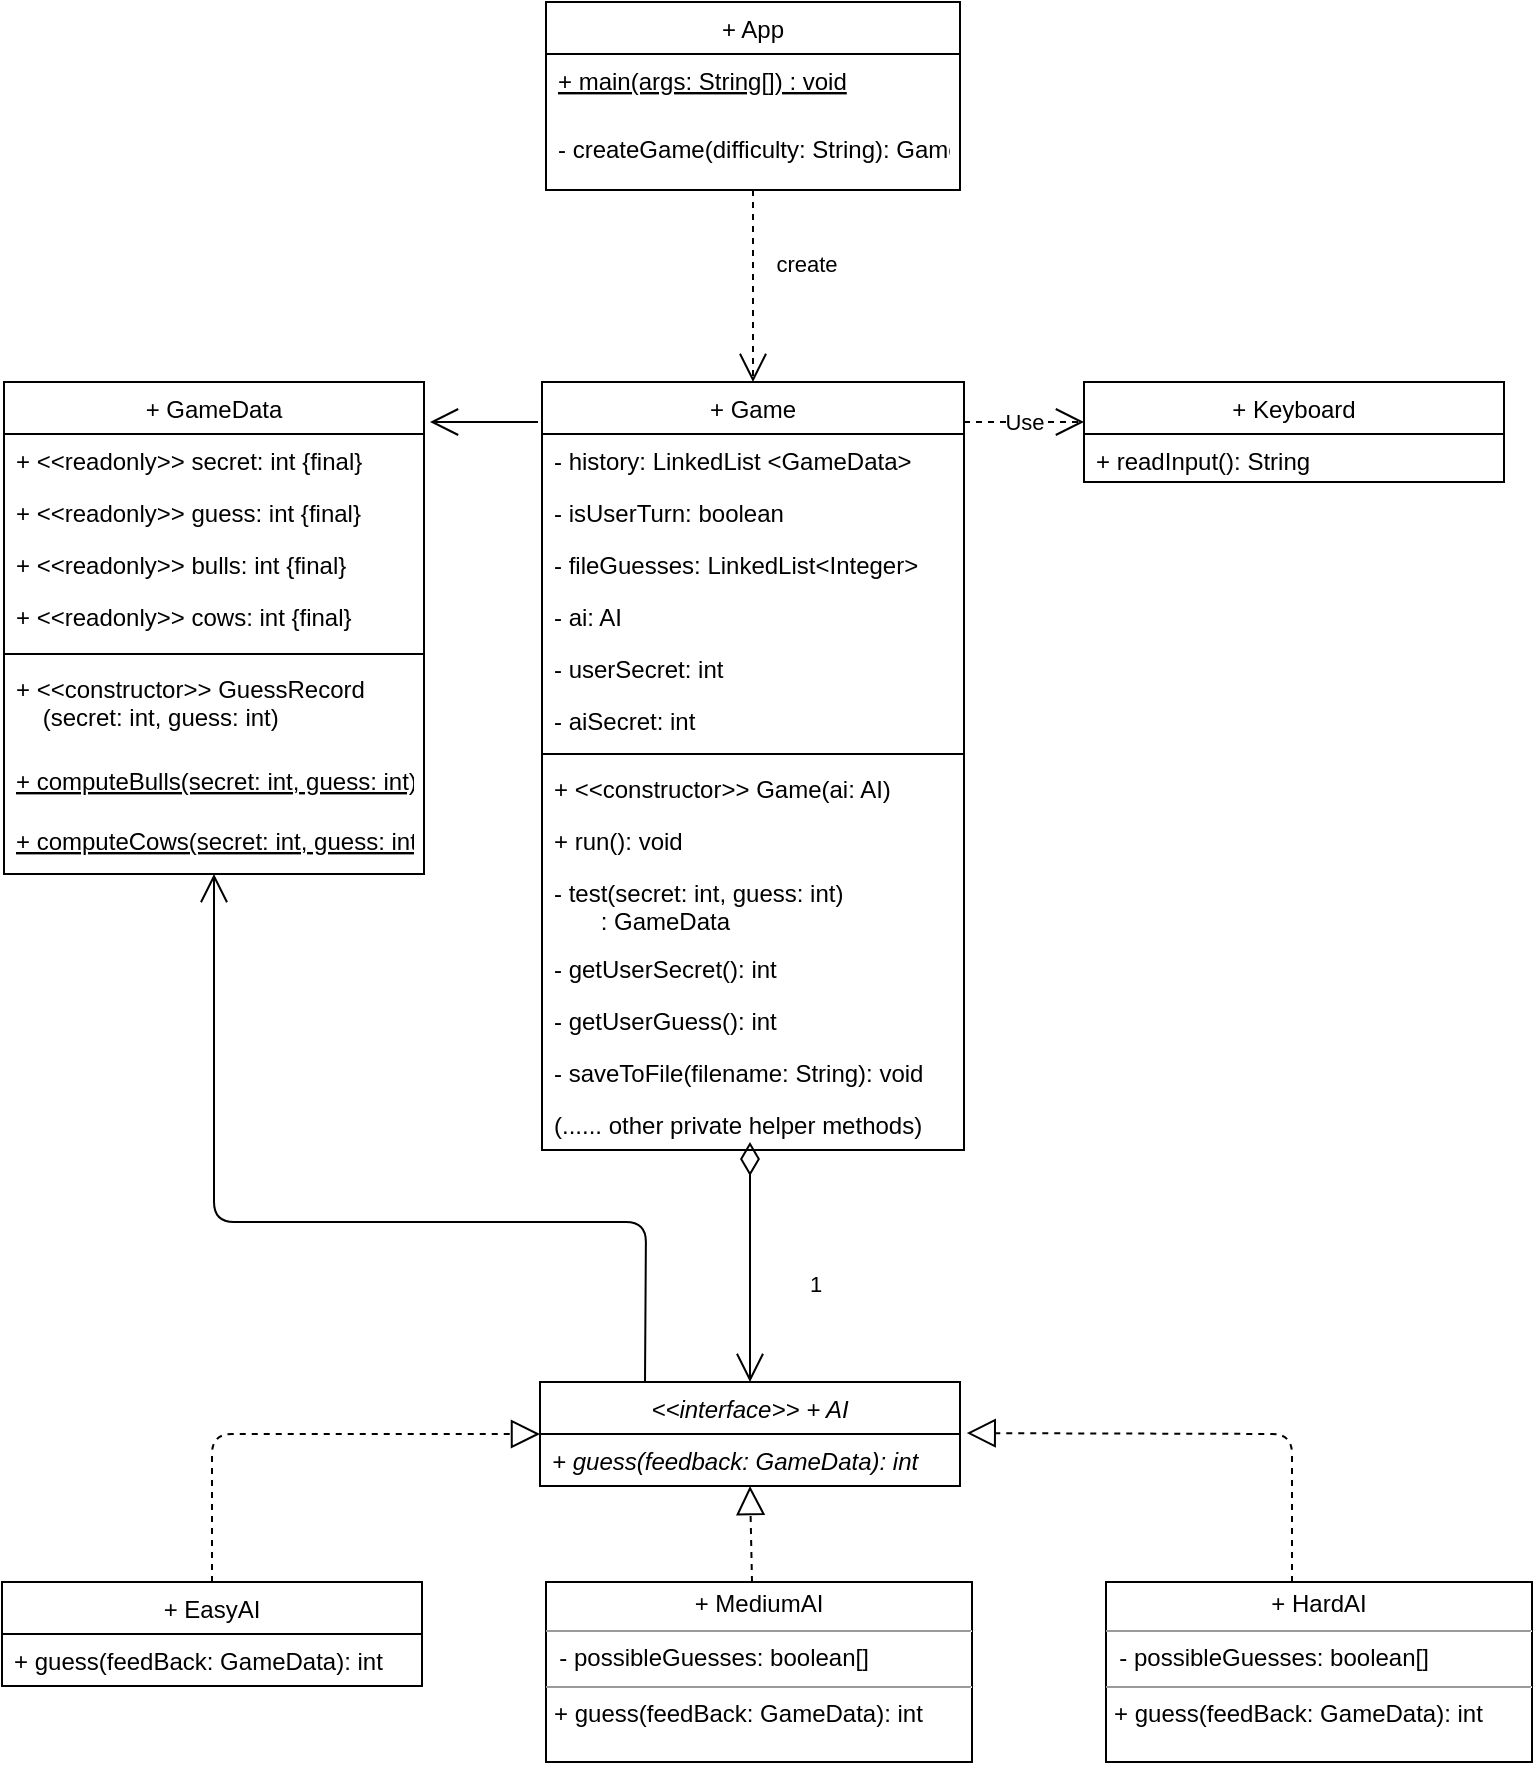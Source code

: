 <mxfile version="12.8.6" type="device"><diagram id="C5RBs43oDa-KdzZeNtuy" name="Page-1"><mxGraphModel dx="782" dy="408" grid="1" gridSize="10" guides="1" tooltips="1" connect="1" arrows="1" fold="1" page="1" pageScale="1" pageWidth="827" pageHeight="1169" math="0" shadow="0"><root><mxCell id="WIyWlLk6GJQsqaUBKTNV-0"/><mxCell id="WIyWlLk6GJQsqaUBKTNV-1" parent="WIyWlLk6GJQsqaUBKTNV-0"/><mxCell id="kWmoKE9TisJF7FGvvS0f-0" value="+ App" style="swimlane;fontStyle=0;childLayout=stackLayout;horizontal=1;startSize=26;fillColor=none;horizontalStack=0;resizeParent=1;resizeParentMax=0;resizeLast=0;collapsible=1;marginBottom=0;" vertex="1" parent="WIyWlLk6GJQsqaUBKTNV-1"><mxGeometry x="310" y="160" width="207" height="94" as="geometry"/></mxCell><mxCell id="kWmoKE9TisJF7FGvvS0f-1" value="+ main(args: String[]) : void" style="text;strokeColor=none;fillColor=none;align=left;verticalAlign=top;spacingLeft=4;spacingRight=4;overflow=hidden;rotatable=0;points=[[0,0.5],[1,0.5]];portConstraint=eastwest;fontStyle=4" vertex="1" parent="kWmoKE9TisJF7FGvvS0f-0"><mxGeometry y="26" width="207" height="34" as="geometry"/></mxCell><mxCell id="kWmoKE9TisJF7FGvvS0f-14" value="- createGame(difficulty: String): Game" style="text;strokeColor=none;fillColor=none;align=left;verticalAlign=top;spacingLeft=4;spacingRight=4;overflow=hidden;rotatable=0;points=[[0,0.5],[1,0.5]];portConstraint=eastwest;fontStyle=0" vertex="1" parent="kWmoKE9TisJF7FGvvS0f-0"><mxGeometry y="60" width="207" height="34" as="geometry"/></mxCell><mxCell id="kWmoKE9TisJF7FGvvS0f-68" value="+ GameData" style="swimlane;fontStyle=0;align=center;verticalAlign=top;childLayout=stackLayout;horizontal=1;startSize=26;horizontalStack=0;resizeParent=1;resizeParentMax=0;resizeLast=0;collapsible=1;marginBottom=0;" vertex="1" parent="WIyWlLk6GJQsqaUBKTNV-1"><mxGeometry x="39" y="350" width="210" height="246" as="geometry"/></mxCell><mxCell id="kWmoKE9TisJF7FGvvS0f-109" value="+ &lt;&lt;readonly&gt;&gt; secret: int {final}" style="text;strokeColor=none;fillColor=none;align=left;verticalAlign=top;spacingLeft=4;spacingRight=4;overflow=hidden;rotatable=0;points=[[0,0.5],[1,0.5]];portConstraint=eastwest;" vertex="1" parent="kWmoKE9TisJF7FGvvS0f-68"><mxGeometry y="26" width="210" height="26" as="geometry"/></mxCell><mxCell id="kWmoKE9TisJF7FGvvS0f-79" value="+ &lt;&lt;readonly&gt;&gt; guess: int {final}" style="text;strokeColor=none;fillColor=none;align=left;verticalAlign=top;spacingLeft=4;spacingRight=4;overflow=hidden;rotatable=0;points=[[0,0.5],[1,0.5]];portConstraint=eastwest;" vertex="1" parent="kWmoKE9TisJF7FGvvS0f-68"><mxGeometry y="52" width="210" height="26" as="geometry"/></mxCell><mxCell id="kWmoKE9TisJF7FGvvS0f-26" value="+ &lt;&lt;readonly&gt;&gt; bulls: int {final}" style="text;strokeColor=none;fillColor=none;align=left;verticalAlign=top;spacingLeft=4;spacingRight=4;overflow=hidden;rotatable=0;points=[[0,0.5],[1,0.5]];portConstraint=eastwest;" vertex="1" parent="kWmoKE9TisJF7FGvvS0f-68"><mxGeometry y="78" width="210" height="26" as="geometry"/></mxCell><mxCell id="kWmoKE9TisJF7FGvvS0f-27" value="+ &lt;&lt;readonly&gt;&gt; cows: int {final}" style="text;strokeColor=none;fillColor=none;align=left;verticalAlign=top;spacingLeft=4;spacingRight=4;overflow=hidden;rotatable=0;points=[[0,0.5],[1,0.5]];portConstraint=eastwest;" vertex="1" parent="kWmoKE9TisJF7FGvvS0f-68"><mxGeometry y="104" width="210" height="28" as="geometry"/></mxCell><mxCell id="kWmoKE9TisJF7FGvvS0f-70" value="" style="line;strokeWidth=1;fillColor=none;align=left;verticalAlign=middle;spacingTop=-1;spacingLeft=3;spacingRight=3;rotatable=0;labelPosition=right;points=[];portConstraint=eastwest;" vertex="1" parent="kWmoKE9TisJF7FGvvS0f-68"><mxGeometry y="132" width="210" height="8" as="geometry"/></mxCell><mxCell id="kWmoKE9TisJF7FGvvS0f-107" value="+ &lt;&lt;constructor&gt;&gt; GuessRecord&#xA;    (secret: int, guess: int)" style="text;strokeColor=none;fillColor=none;align=left;verticalAlign=top;spacingLeft=4;spacingRight=4;overflow=hidden;rotatable=0;points=[[0,0.5],[1,0.5]];portConstraint=eastwest;" vertex="1" parent="kWmoKE9TisJF7FGvvS0f-68"><mxGeometry y="140" width="210" height="46" as="geometry"/></mxCell><mxCell id="kWmoKE9TisJF7FGvvS0f-108" value="+ computeBulls(secret: int, guess: int)" style="text;strokeColor=none;fillColor=none;align=left;verticalAlign=top;spacingLeft=4;spacingRight=4;overflow=hidden;rotatable=0;points=[[0,0.5],[1,0.5]];portConstraint=eastwest;fontStyle=4" vertex="1" parent="kWmoKE9TisJF7FGvvS0f-68"><mxGeometry y="186" width="210" height="30" as="geometry"/></mxCell><mxCell id="kWmoKE9TisJF7FGvvS0f-25" value="+ computeCows(secret: int, guess: int)" style="text;strokeColor=none;fillColor=none;align=left;verticalAlign=top;spacingLeft=4;spacingRight=4;overflow=hidden;rotatable=0;points=[[0,0.5],[1,0.5]];portConstraint=eastwest;fontStyle=4" vertex="1" parent="kWmoKE9TisJF7FGvvS0f-68"><mxGeometry y="216" width="210" height="30" as="geometry"/></mxCell><mxCell id="kWmoKE9TisJF7FGvvS0f-72" value="+ Game" style="swimlane;fontStyle=0;align=center;verticalAlign=top;childLayout=stackLayout;horizontal=1;startSize=26;horizontalStack=0;resizeParent=1;resizeParentMax=0;resizeLast=0;collapsible=1;marginBottom=0;" vertex="1" parent="WIyWlLk6GJQsqaUBKTNV-1"><mxGeometry x="308" y="350" width="211" height="384" as="geometry"/></mxCell><mxCell id="kWmoKE9TisJF7FGvvS0f-73" value="- history: LinkedList &lt;GameData&gt;" style="text;strokeColor=none;fillColor=none;align=left;verticalAlign=top;spacingLeft=4;spacingRight=4;overflow=hidden;rotatable=0;points=[[0,0.5],[1,0.5]];portConstraint=eastwest;" vertex="1" parent="kWmoKE9TisJF7FGvvS0f-72"><mxGeometry y="26" width="211" height="26" as="geometry"/></mxCell><mxCell id="kWmoKE9TisJF7FGvvS0f-81" value="- isUserTurn: boolean" style="text;strokeColor=none;fillColor=none;align=left;verticalAlign=top;spacingLeft=4;spacingRight=4;overflow=hidden;rotatable=0;points=[[0,0.5],[1,0.5]];portConstraint=eastwest;" vertex="1" parent="kWmoKE9TisJF7FGvvS0f-72"><mxGeometry y="52" width="211" height="26" as="geometry"/></mxCell><mxCell id="kWmoKE9TisJF7FGvvS0f-82" value="- fileGuesses: LinkedList&lt;Integer&gt;" style="text;strokeColor=none;fillColor=none;align=left;verticalAlign=top;spacingLeft=4;spacingRight=4;overflow=hidden;rotatable=0;points=[[0,0.5],[1,0.5]];portConstraint=eastwest;" vertex="1" parent="kWmoKE9TisJF7FGvvS0f-72"><mxGeometry y="78" width="211" height="26" as="geometry"/></mxCell><mxCell id="kWmoKE9TisJF7FGvvS0f-97" value="- ai: AI" style="text;strokeColor=none;fillColor=none;align=left;verticalAlign=top;spacingLeft=4;spacingRight=4;overflow=hidden;rotatable=0;points=[[0,0.5],[1,0.5]];portConstraint=eastwest;" vertex="1" parent="kWmoKE9TisJF7FGvvS0f-72"><mxGeometry y="104" width="211" height="26" as="geometry"/></mxCell><mxCell id="kWmoKE9TisJF7FGvvS0f-102" value="- userSecret: int" style="text;strokeColor=none;fillColor=none;align=left;verticalAlign=top;spacingLeft=4;spacingRight=4;overflow=hidden;rotatable=0;points=[[0,0.5],[1,0.5]];portConstraint=eastwest;" vertex="1" parent="kWmoKE9TisJF7FGvvS0f-72"><mxGeometry y="130" width="211" height="26" as="geometry"/></mxCell><mxCell id="kWmoKE9TisJF7FGvvS0f-103" value="- aiSecret: int" style="text;strokeColor=none;fillColor=none;align=left;verticalAlign=top;spacingLeft=4;spacingRight=4;overflow=hidden;rotatable=0;points=[[0,0.5],[1,0.5]];portConstraint=eastwest;" vertex="1" parent="kWmoKE9TisJF7FGvvS0f-72"><mxGeometry y="156" width="211" height="26" as="geometry"/></mxCell><mxCell id="kWmoKE9TisJF7FGvvS0f-74" value="" style="line;strokeWidth=1;fillColor=none;align=left;verticalAlign=middle;spacingTop=-1;spacingLeft=3;spacingRight=3;rotatable=0;labelPosition=right;points=[];portConstraint=eastwest;" vertex="1" parent="kWmoKE9TisJF7FGvvS0f-72"><mxGeometry y="182" width="211" height="8" as="geometry"/></mxCell><mxCell id="kWmoKE9TisJF7FGvvS0f-5" value="+ &lt;&lt;constructor&gt;&gt; Game(ai: AI)" style="text;strokeColor=none;fillColor=none;align=left;verticalAlign=top;spacingLeft=4;spacingRight=4;overflow=hidden;rotatable=0;points=[[0,0.5],[1,0.5]];portConstraint=eastwest;" vertex="1" parent="kWmoKE9TisJF7FGvvS0f-72"><mxGeometry y="190" width="211" height="26" as="geometry"/></mxCell><mxCell id="kWmoKE9TisJF7FGvvS0f-15" value="+ run(): void" style="text;strokeColor=none;fillColor=none;align=left;verticalAlign=top;spacingLeft=4;spacingRight=4;overflow=hidden;rotatable=0;points=[[0,0.5],[1,0.5]];portConstraint=eastwest;" vertex="1" parent="kWmoKE9TisJF7FGvvS0f-72"><mxGeometry y="216" width="211" height="26" as="geometry"/></mxCell><mxCell id="kWmoKE9TisJF7FGvvS0f-83" value="- test(secret: int, guess: int)&#xA;       : GameData" style="text;strokeColor=none;fillColor=none;align=left;verticalAlign=top;spacingLeft=4;spacingRight=4;overflow=hidden;rotatable=0;points=[[0,0.5],[1,0.5]];portConstraint=eastwest;" vertex="1" parent="kWmoKE9TisJF7FGvvS0f-72"><mxGeometry y="242" width="211" height="38" as="geometry"/></mxCell><mxCell id="kWmoKE9TisJF7FGvvS0f-54" value="- getUserSecret(): int" style="text;strokeColor=none;fillColor=none;align=left;verticalAlign=top;spacingLeft=4;spacingRight=4;overflow=hidden;rotatable=0;points=[[0,0.5],[1,0.5]];portConstraint=eastwest;" vertex="1" parent="kWmoKE9TisJF7FGvvS0f-72"><mxGeometry y="280" width="211" height="26" as="geometry"/></mxCell><mxCell id="kWmoKE9TisJF7FGvvS0f-57" value="- getUserGuess(): int" style="text;strokeColor=none;fillColor=none;align=left;verticalAlign=top;spacingLeft=4;spacingRight=4;overflow=hidden;rotatable=0;points=[[0,0.5],[1,0.5]];portConstraint=eastwest;" vertex="1" parent="kWmoKE9TisJF7FGvvS0f-72"><mxGeometry y="306" width="211" height="26" as="geometry"/></mxCell><mxCell id="kWmoKE9TisJF7FGvvS0f-59" value="- saveToFile(filename: String): void" style="text;strokeColor=none;fillColor=none;align=left;verticalAlign=top;spacingLeft=4;spacingRight=4;overflow=hidden;rotatable=0;points=[[0,0.5],[1,0.5]];portConstraint=eastwest;" vertex="1" parent="kWmoKE9TisJF7FGvvS0f-72"><mxGeometry y="332" width="211" height="26" as="geometry"/></mxCell><mxCell id="kWmoKE9TisJF7FGvvS0f-84" value="(...... other private helper methods)" style="text;strokeColor=none;fillColor=none;align=left;verticalAlign=top;spacingLeft=4;spacingRight=4;overflow=hidden;rotatable=0;points=[[0,0.5],[1,0.5]];portConstraint=eastwest;" vertex="1" parent="kWmoKE9TisJF7FGvvS0f-72"><mxGeometry y="358" width="211" height="26" as="geometry"/></mxCell><mxCell id="kWmoKE9TisJF7FGvvS0f-60" value="+ Keyboard" style="swimlane;fontStyle=0;childLayout=stackLayout;horizontal=1;startSize=26;fillColor=none;horizontalStack=0;resizeParent=1;resizeParentMax=0;resizeLast=0;collapsible=1;marginBottom=0;" vertex="1" parent="WIyWlLk6GJQsqaUBKTNV-1"><mxGeometry x="579" y="350" width="210" height="50" as="geometry"/></mxCell><mxCell id="kWmoKE9TisJF7FGvvS0f-61" value="+ readInput(): String" style="text;strokeColor=none;fillColor=none;align=left;verticalAlign=top;spacingLeft=4;spacingRight=4;overflow=hidden;rotatable=0;points=[[0,0.5],[1,0.5]];portConstraint=eastwest;" vertex="1" parent="kWmoKE9TisJF7FGvvS0f-60"><mxGeometry y="26" width="210" height="24" as="geometry"/></mxCell><mxCell id="kWmoKE9TisJF7FGvvS0f-33" value="&lt;&lt;interface&gt;&gt; + AI" style="swimlane;fontStyle=2;childLayout=stackLayout;horizontal=1;startSize=26;fillColor=none;horizontalStack=0;resizeParent=1;resizeParentMax=0;resizeLast=0;collapsible=1;marginBottom=0;" vertex="1" parent="WIyWlLk6GJQsqaUBKTNV-1"><mxGeometry x="307" y="850" width="210" height="52" as="geometry"/></mxCell><mxCell id="kWmoKE9TisJF7FGvvS0f-34" value="+ guess(feedback: GameData): int" style="text;strokeColor=none;fillColor=none;align=left;verticalAlign=top;spacingLeft=4;spacingRight=4;overflow=hidden;rotatable=0;points=[[0,0.5],[1,0.5]];portConstraint=eastwest;fontStyle=2" vertex="1" parent="kWmoKE9TisJF7FGvvS0f-33"><mxGeometry y="26" width="210" height="26" as="geometry"/></mxCell><mxCell id="kWmoKE9TisJF7FGvvS0f-41" value="+ EasyAI" style="swimlane;fontStyle=0;childLayout=stackLayout;horizontal=1;startSize=26;fillColor=none;horizontalStack=0;resizeParent=1;resizeParentMax=0;resizeLast=0;collapsible=1;marginBottom=0;" vertex="1" parent="WIyWlLk6GJQsqaUBKTNV-1"><mxGeometry x="38" y="950" width="210" height="52" as="geometry"/></mxCell><mxCell id="kWmoKE9TisJF7FGvvS0f-42" value="+ guess(feedBack: GameData): int" style="text;strokeColor=none;fillColor=none;align=left;verticalAlign=top;spacingLeft=4;spacingRight=4;overflow=hidden;rotatable=0;points=[[0,0.5],[1,0.5]];portConstraint=eastwest;" vertex="1" parent="kWmoKE9TisJF7FGvvS0f-41"><mxGeometry y="26" width="210" height="26" as="geometry"/></mxCell><mxCell id="kWmoKE9TisJF7FGvvS0f-89" value="create" style="endArrow=open;endSize=12;dashed=1;html=1;exitX=0.5;exitY=1;exitDx=0;exitDy=0;entryX=0.5;entryY=0;entryDx=0;entryDy=0;" edge="1" parent="WIyWlLk6GJQsqaUBKTNV-1" source="kWmoKE9TisJF7FGvvS0f-0" target="kWmoKE9TisJF7FGvvS0f-72"><mxGeometry x="-0.23" y="26" width="160" relative="1" as="geometry"><mxPoint x="310" y="340" as="sourcePoint"/><mxPoint x="470" y="340" as="targetPoint"/><mxPoint as="offset"/></mxGeometry></mxCell><mxCell id="kWmoKE9TisJF7FGvvS0f-95" value="" style="endArrow=open;endFill=1;endSize=12;html=1;" edge="1" parent="WIyWlLk6GJQsqaUBKTNV-1"><mxGeometry width="160" relative="1" as="geometry"><mxPoint x="306" y="370" as="sourcePoint"/><mxPoint x="252" y="370" as="targetPoint"/><Array as="points"/></mxGeometry></mxCell><mxCell id="kWmoKE9TisJF7FGvvS0f-96" value="Use" style="endArrow=open;endSize=12;dashed=1;html=1;" edge="1" parent="WIyWlLk6GJQsqaUBKTNV-1"><mxGeometry width="160" relative="1" as="geometry"><mxPoint x="519" y="370" as="sourcePoint"/><mxPoint x="579" y="370" as="targetPoint"/></mxGeometry></mxCell><mxCell id="kWmoKE9TisJF7FGvvS0f-98" value="1" style="endArrow=open;html=1;endSize=12;startArrow=diamondThin;startSize=14;startFill=0;edgeStyle=orthogonalEdgeStyle;align=left;verticalAlign=bottom;entryX=0.5;entryY=0;entryDx=0;entryDy=0;" edge="1" parent="WIyWlLk6GJQsqaUBKTNV-1" target="kWmoKE9TisJF7FGvvS0f-33"><mxGeometry x="0.333" y="28" relative="1" as="geometry"><mxPoint x="412" y="730" as="sourcePoint"/><mxPoint x="480" y="790" as="targetPoint"/><Array as="points"><mxPoint x="412" y="830"/><mxPoint x="412" y="830"/></Array><mxPoint as="offset"/></mxGeometry></mxCell><mxCell id="kWmoKE9TisJF7FGvvS0f-99" value="" style="endArrow=block;dashed=1;endFill=0;endSize=12;html=1;exitX=0.5;exitY=0;exitDx=0;exitDy=0;entryX=0;entryY=0.5;entryDx=0;entryDy=0;" edge="1" parent="WIyWlLk6GJQsqaUBKTNV-1" source="kWmoKE9TisJF7FGvvS0f-41" target="kWmoKE9TisJF7FGvvS0f-33"><mxGeometry width="160" relative="1" as="geometry"><mxPoint x="120" y="920" as="sourcePoint"/><mxPoint x="280" y="920" as="targetPoint"/><Array as="points"><mxPoint x="143" y="876"/></Array></mxGeometry></mxCell><mxCell id="kWmoKE9TisJF7FGvvS0f-100" value="" style="endArrow=block;dashed=1;endFill=0;endSize=12;html=1;exitX=0.5;exitY=0;exitDx=0;exitDy=0;entryX=0.5;entryY=1;entryDx=0;entryDy=0;" edge="1" parent="WIyWlLk6GJQsqaUBKTNV-1" target="kWmoKE9TisJF7FGvvS0f-33"><mxGeometry width="160" relative="1" as="geometry"><mxPoint x="413" y="950" as="sourcePoint"/><mxPoint x="417" y="905" as="targetPoint"/></mxGeometry></mxCell><mxCell id="kWmoKE9TisJF7FGvvS0f-101" value="" style="endArrow=block;dashed=1;endFill=0;endSize=12;html=1;entryX=1.016;entryY=-0.017;entryDx=0;entryDy=0;entryPerimeter=0;exitX=0.5;exitY=0;exitDx=0;exitDy=0;" edge="1" parent="WIyWlLk6GJQsqaUBKTNV-1" target="kWmoKE9TisJF7FGvvS0f-34"><mxGeometry width="160" relative="1" as="geometry"><mxPoint x="683" y="950" as="sourcePoint"/><mxPoint x="730" y="910" as="targetPoint"/><Array as="points"><mxPoint x="683" y="876"/></Array></mxGeometry></mxCell><mxCell id="kWmoKE9TisJF7FGvvS0f-104" value="&lt;p style=&quot;margin: 0px ; margin-top: 4px ; text-align: center&quot;&gt;+ MediumAI&lt;br&gt;&lt;/p&gt;&lt;hr size=&quot;1&quot;&gt;&amp;nbsp; - possibleGuesses: boolean[]&lt;br&gt;&lt;hr size=&quot;1&quot;&gt;&lt;p style=&quot;margin: 0px ; margin-left: 4px&quot;&gt;+ guess(feedBack: GameData): int&lt;br&gt;&lt;/p&gt;" style="verticalAlign=top;align=left;overflow=fill;fontSize=12;fontFamily=Helvetica;html=1;" vertex="1" parent="WIyWlLk6GJQsqaUBKTNV-1"><mxGeometry x="310" y="950" width="213" height="90" as="geometry"/></mxCell><mxCell id="kWmoKE9TisJF7FGvvS0f-105" value="&lt;p style=&quot;margin: 0px ; margin-top: 4px ; text-align: center&quot;&gt;+ HardAI&lt;br&gt;&lt;/p&gt;&lt;hr size=&quot;1&quot;&gt;&amp;nbsp; - possibleGuesses: boolean[]&lt;br&gt;&lt;hr size=&quot;1&quot;&gt;&lt;p style=&quot;margin: 0px ; margin-left: 4px&quot;&gt;+ guess(feedBack: GameData): int&lt;/p&gt;" style="verticalAlign=top;align=left;overflow=fill;fontSize=12;fontFamily=Helvetica;html=1;" vertex="1" parent="WIyWlLk6GJQsqaUBKTNV-1"><mxGeometry x="590" y="950" width="213" height="90" as="geometry"/></mxCell><mxCell id="kWmoKE9TisJF7FGvvS0f-106" value="" style="endArrow=open;endFill=1;endSize=12;html=1;exitX=0.25;exitY=0;exitDx=0;exitDy=0;entryX=0.5;entryY=1;entryDx=0;entryDy=0;" edge="1" parent="WIyWlLk6GJQsqaUBKTNV-1" source="kWmoKE9TisJF7FGvvS0f-33" target="kWmoKE9TisJF7FGvvS0f-68"><mxGeometry width="160" relative="1" as="geometry"><mxPoint x="80" y="680" as="sourcePoint"/><mxPoint x="150" y="560" as="targetPoint"/><Array as="points"><mxPoint x="360" y="770"/><mxPoint x="144" y="770"/></Array></mxGeometry></mxCell></root></mxGraphModel></diagram></mxfile>